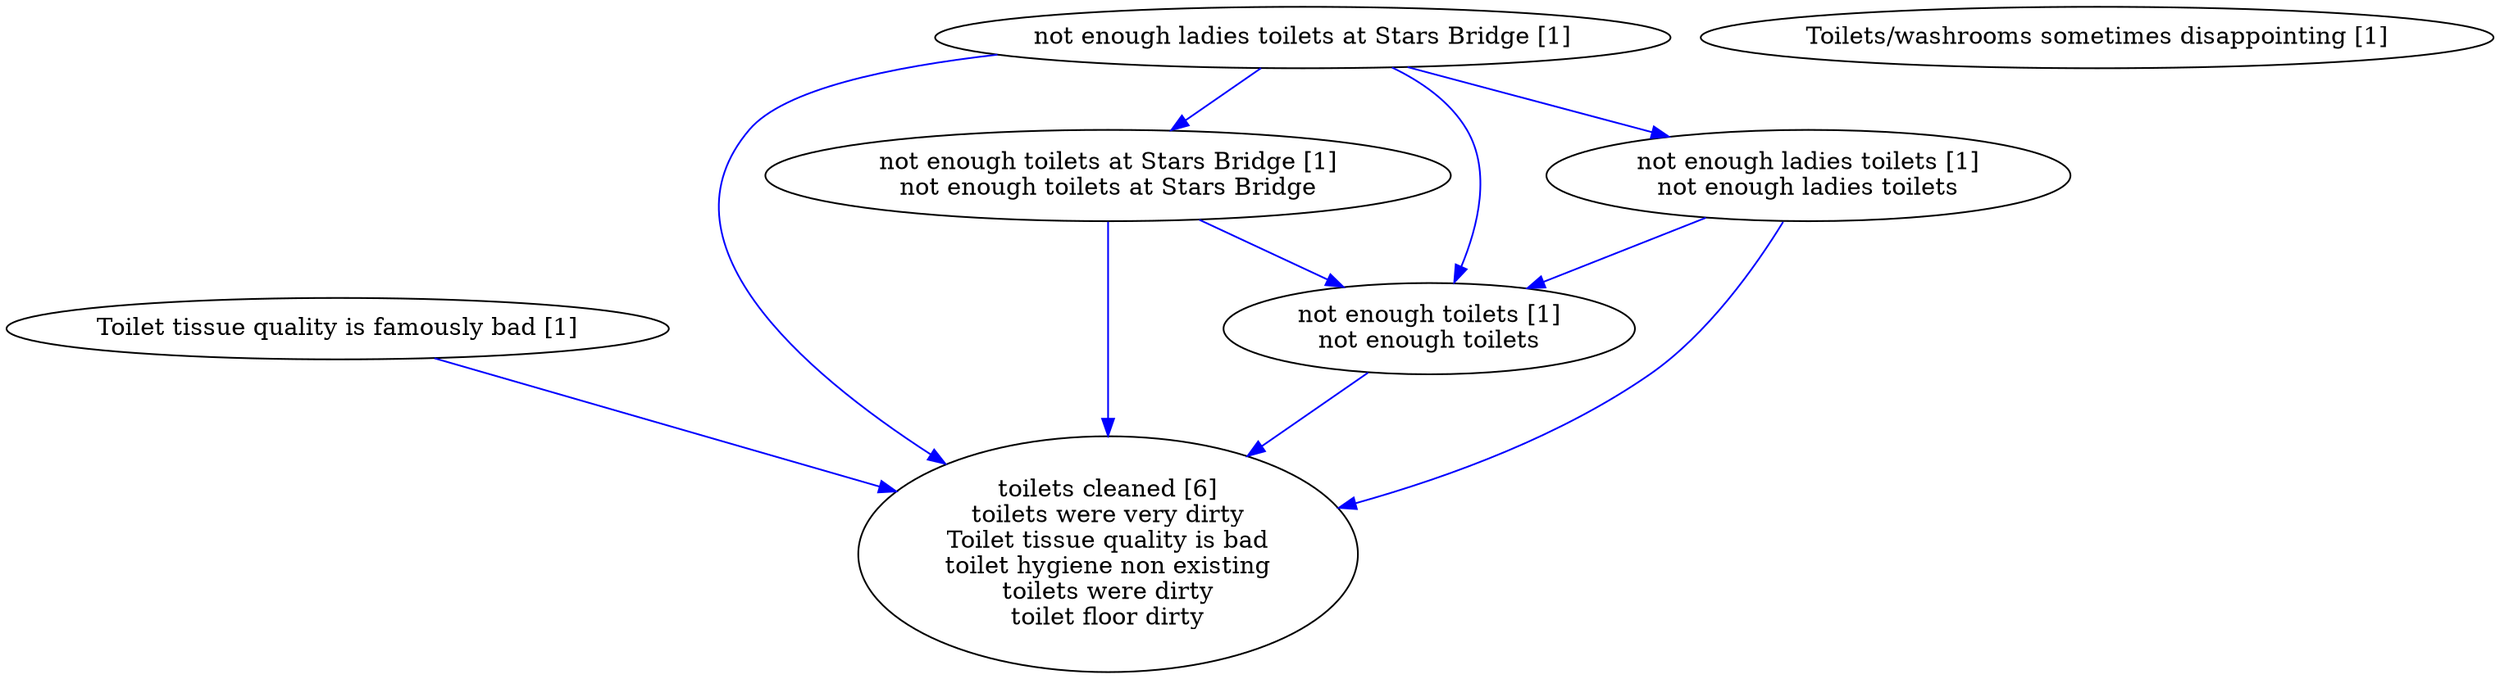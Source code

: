 digraph collapsedGraph {
"toilets cleaned [6]\ntoilets were very dirty\nToilet tissue quality is bad\ntoilet hygiene non existing\ntoilets were dirty\ntoilet floor dirty""Toilet tissue quality is famously bad [1]""Toilets/washrooms sometimes disappointing [1]""not enough ladies toilets at Stars Bridge [1]""not enough toilets at Stars Bridge [1]\nnot enough toilets at Stars Bridge""not enough toilets [1]\nnot enough toilets""not enough ladies toilets [1]\nnot enough ladies toilets""not enough ladies toilets at Stars Bridge [1]" -> "not enough toilets at Stars Bridge [1]\nnot enough toilets at Stars Bridge" [color=blue]
"not enough toilets at Stars Bridge [1]\nnot enough toilets at Stars Bridge" -> "not enough toilets [1]\nnot enough toilets" [color=blue]
"not enough ladies toilets at Stars Bridge [1]" -> "not enough ladies toilets [1]\nnot enough ladies toilets" [color=blue]
"not enough ladies toilets [1]\nnot enough ladies toilets" -> "not enough toilets [1]\nnot enough toilets" [color=blue]
"not enough ladies toilets at Stars Bridge [1]" -> "not enough toilets [1]\nnot enough toilets" [color=blue]
"not enough ladies toilets at Stars Bridge [1]" -> "toilets cleaned [6]\ntoilets were very dirty\nToilet tissue quality is bad\ntoilet hygiene non existing\ntoilets were dirty\ntoilet floor dirty" [color=blue]
"not enough toilets at Stars Bridge [1]\nnot enough toilets at Stars Bridge" -> "toilets cleaned [6]\ntoilets were very dirty\nToilet tissue quality is bad\ntoilet hygiene non existing\ntoilets were dirty\ntoilet floor dirty" [color=blue]
"not enough toilets [1]\nnot enough toilets" -> "toilets cleaned [6]\ntoilets were very dirty\nToilet tissue quality is bad\ntoilet hygiene non existing\ntoilets were dirty\ntoilet floor dirty" [color=blue]
"not enough ladies toilets [1]\nnot enough ladies toilets" -> "toilets cleaned [6]\ntoilets were very dirty\nToilet tissue quality is bad\ntoilet hygiene non existing\ntoilets were dirty\ntoilet floor dirty" [color=blue]
"Toilet tissue quality is famously bad [1]" -> "toilets cleaned [6]\ntoilets were very dirty\nToilet tissue quality is bad\ntoilet hygiene non existing\ntoilets were dirty\ntoilet floor dirty" [color=blue]
}